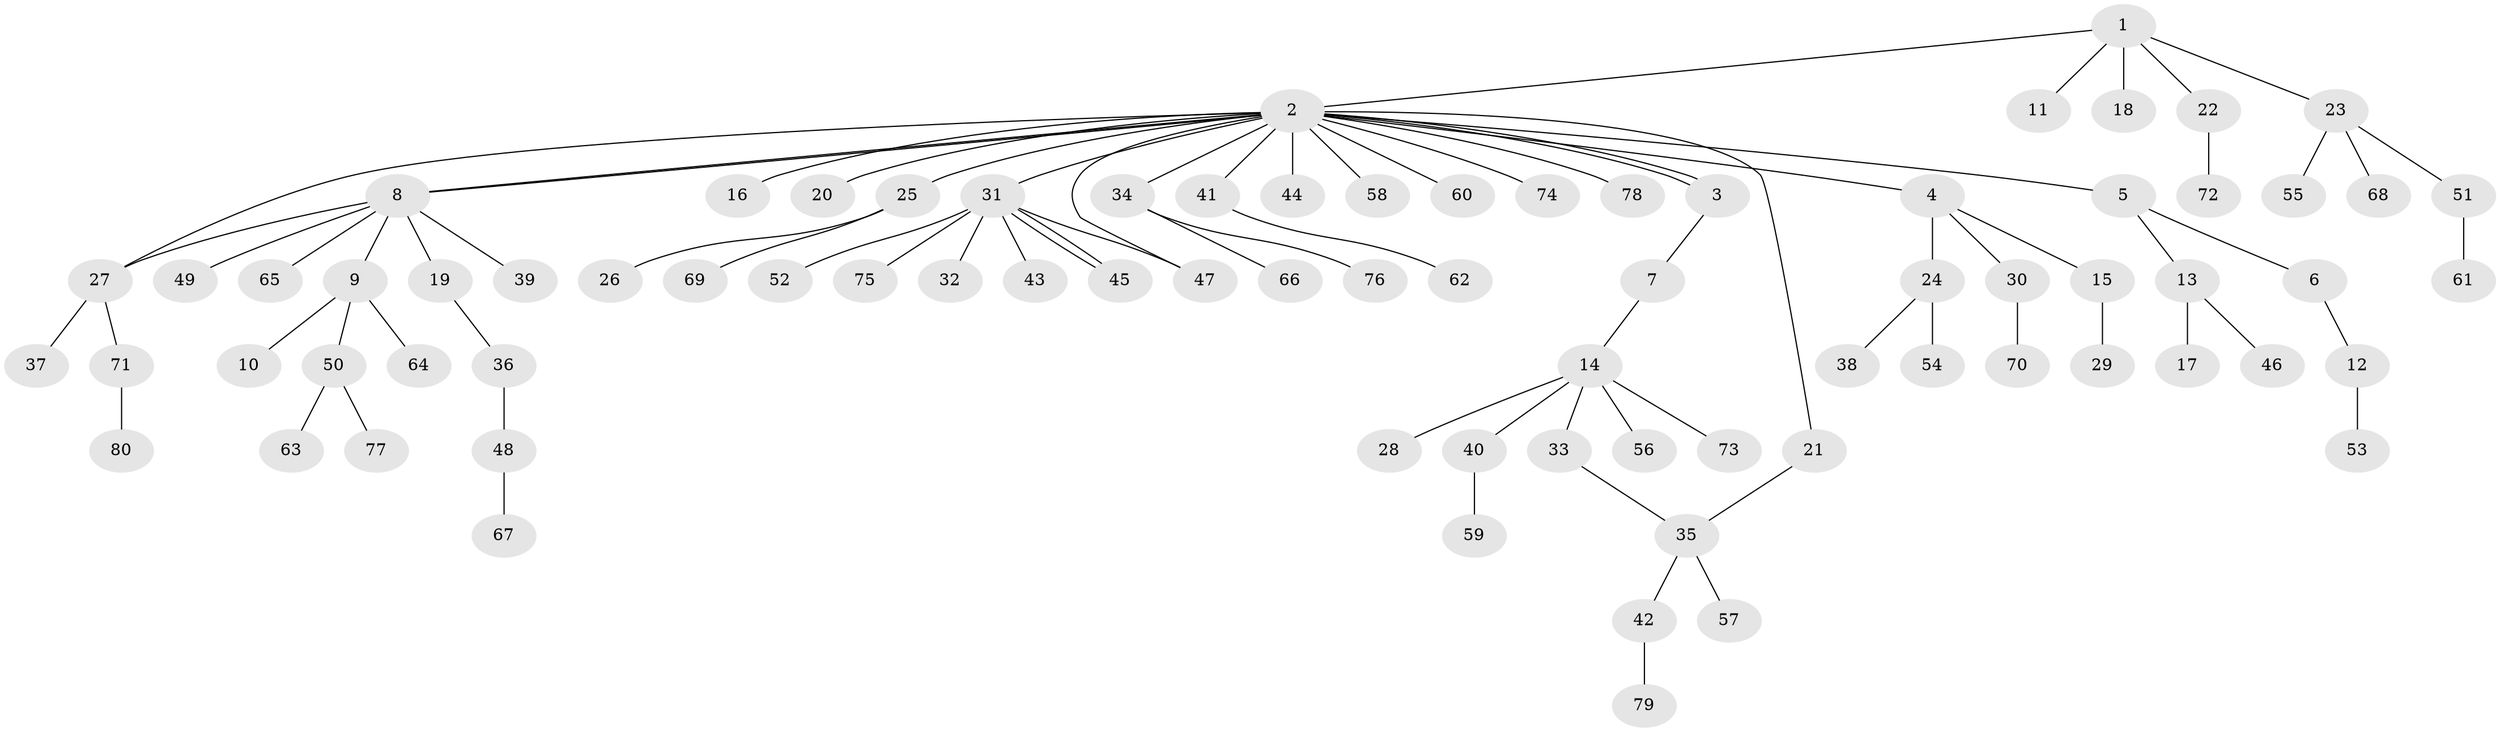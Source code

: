 // coarse degree distribution, {22: 0.017543859649122806, 2: 0.21052631578947367, 4: 0.05263157894736842, 6: 0.017543859649122806, 3: 0.05263157894736842, 1: 0.6140350877192983, 5: 0.017543859649122806, 7: 0.017543859649122806}
// Generated by graph-tools (version 1.1) at 2025/41/03/06/25 10:41:50]
// undirected, 80 vertices, 85 edges
graph export_dot {
graph [start="1"]
  node [color=gray90,style=filled];
  1;
  2;
  3;
  4;
  5;
  6;
  7;
  8;
  9;
  10;
  11;
  12;
  13;
  14;
  15;
  16;
  17;
  18;
  19;
  20;
  21;
  22;
  23;
  24;
  25;
  26;
  27;
  28;
  29;
  30;
  31;
  32;
  33;
  34;
  35;
  36;
  37;
  38;
  39;
  40;
  41;
  42;
  43;
  44;
  45;
  46;
  47;
  48;
  49;
  50;
  51;
  52;
  53;
  54;
  55;
  56;
  57;
  58;
  59;
  60;
  61;
  62;
  63;
  64;
  65;
  66;
  67;
  68;
  69;
  70;
  71;
  72;
  73;
  74;
  75;
  76;
  77;
  78;
  79;
  80;
  1 -- 2;
  1 -- 11;
  1 -- 18;
  1 -- 22;
  1 -- 23;
  2 -- 3;
  2 -- 3;
  2 -- 4;
  2 -- 5;
  2 -- 8;
  2 -- 8;
  2 -- 16;
  2 -- 20;
  2 -- 21;
  2 -- 25;
  2 -- 27;
  2 -- 31;
  2 -- 34;
  2 -- 41;
  2 -- 44;
  2 -- 47;
  2 -- 58;
  2 -- 60;
  2 -- 74;
  2 -- 78;
  3 -- 7;
  4 -- 15;
  4 -- 24;
  4 -- 30;
  5 -- 6;
  5 -- 13;
  6 -- 12;
  7 -- 14;
  8 -- 9;
  8 -- 19;
  8 -- 27;
  8 -- 39;
  8 -- 49;
  8 -- 65;
  9 -- 10;
  9 -- 50;
  9 -- 64;
  12 -- 53;
  13 -- 17;
  13 -- 46;
  14 -- 28;
  14 -- 33;
  14 -- 40;
  14 -- 56;
  14 -- 73;
  15 -- 29;
  19 -- 36;
  21 -- 35;
  22 -- 72;
  23 -- 51;
  23 -- 55;
  23 -- 68;
  24 -- 38;
  24 -- 54;
  25 -- 26;
  25 -- 69;
  27 -- 37;
  27 -- 71;
  30 -- 70;
  31 -- 32;
  31 -- 43;
  31 -- 45;
  31 -- 45;
  31 -- 47;
  31 -- 52;
  31 -- 75;
  33 -- 35;
  34 -- 66;
  34 -- 76;
  35 -- 42;
  35 -- 57;
  36 -- 48;
  40 -- 59;
  41 -- 62;
  42 -- 79;
  48 -- 67;
  50 -- 63;
  50 -- 77;
  51 -- 61;
  71 -- 80;
}
